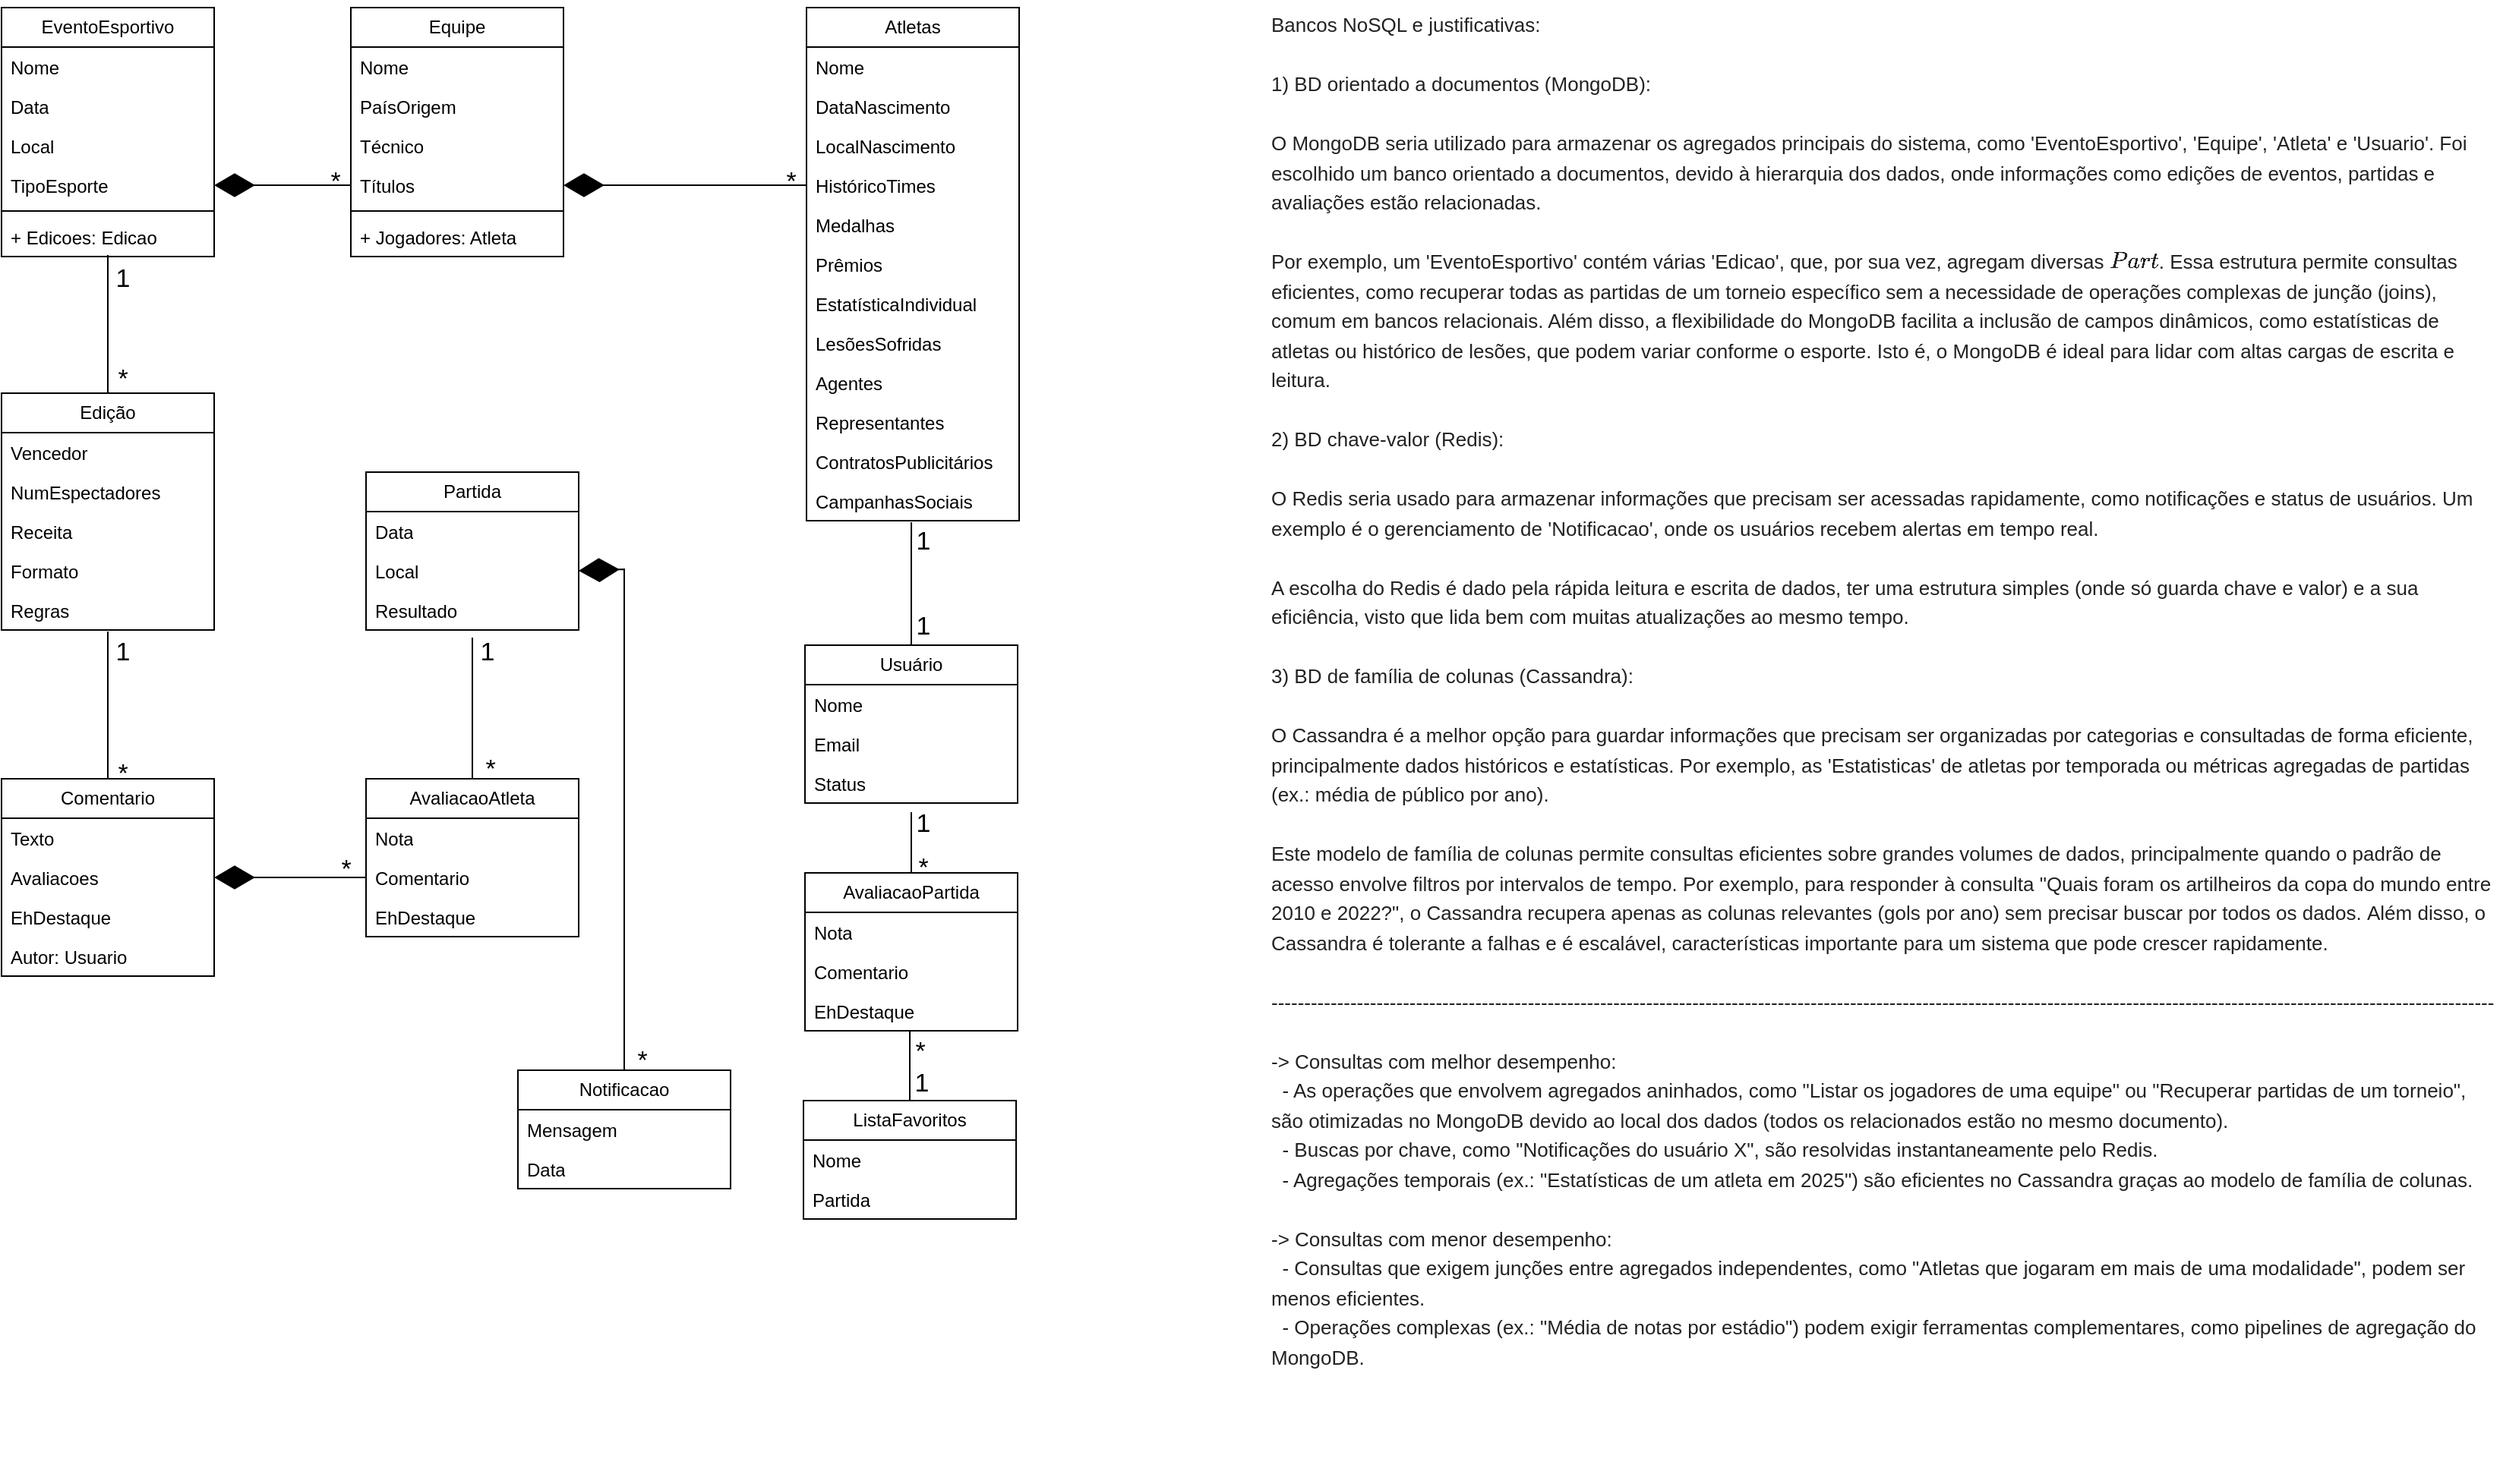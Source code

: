 <mxfile version="26.2.5">
  <diagram name="Página-1" id="J8z2Hz0ix1Q79uqQlnOR">
    <mxGraphModel dx="1935" dy="613" grid="1" gridSize="10" guides="1" tooltips="1" connect="1" arrows="1" fold="1" page="1" pageScale="1" pageWidth="827" pageHeight="1169" math="0" shadow="0">
      <root>
        <mxCell id="0" />
        <mxCell id="1" parent="0" />
        <mxCell id="gSbt8YX9vIqVf56h3UsO-9" value="EventoEsportivo" style="swimlane;fontStyle=0;childLayout=stackLayout;horizontal=1;startSize=26;fillColor=none;horizontalStack=0;resizeParent=1;resizeParentMax=0;resizeLast=0;collapsible=1;marginBottom=0;whiteSpace=wrap;html=1;" parent="1" vertex="1">
          <mxGeometry x="-420" y="200" width="140" height="164" as="geometry" />
        </mxCell>
        <mxCell id="gSbt8YX9vIqVf56h3UsO-10" value="Nome" style="text;strokeColor=none;fillColor=none;align=left;verticalAlign=top;spacingLeft=4;spacingRight=4;overflow=hidden;rotatable=0;points=[[0,0.5],[1,0.5]];portConstraint=eastwest;whiteSpace=wrap;html=1;" parent="gSbt8YX9vIqVf56h3UsO-9" vertex="1">
          <mxGeometry y="26" width="140" height="26" as="geometry" />
        </mxCell>
        <mxCell id="gSbt8YX9vIqVf56h3UsO-11" value="Data" style="text;strokeColor=none;fillColor=none;align=left;verticalAlign=top;spacingLeft=4;spacingRight=4;overflow=hidden;rotatable=0;points=[[0,0.5],[1,0.5]];portConstraint=eastwest;whiteSpace=wrap;html=1;" parent="gSbt8YX9vIqVf56h3UsO-9" vertex="1">
          <mxGeometry y="52" width="140" height="26" as="geometry" />
        </mxCell>
        <mxCell id="gSbt8YX9vIqVf56h3UsO-12" value="Local&lt;div&gt;&lt;br&gt;&lt;/div&gt;" style="text;strokeColor=none;fillColor=none;align=left;verticalAlign=top;spacingLeft=4;spacingRight=4;overflow=hidden;rotatable=0;points=[[0,0.5],[1,0.5]];portConstraint=eastwest;whiteSpace=wrap;html=1;" parent="gSbt8YX9vIqVf56h3UsO-9" vertex="1">
          <mxGeometry y="78" width="140" height="26" as="geometry" />
        </mxCell>
        <mxCell id="gSbt8YX9vIqVf56h3UsO-17" value="TipoEsporte" style="text;strokeColor=none;fillColor=none;align=left;verticalAlign=top;spacingLeft=4;spacingRight=4;overflow=hidden;rotatable=0;points=[[0,0.5],[1,0.5]];portConstraint=eastwest;whiteSpace=wrap;html=1;" parent="gSbt8YX9vIqVf56h3UsO-9" vertex="1">
          <mxGeometry y="104" width="140" height="26" as="geometry" />
        </mxCell>
        <mxCell id="gSbt8YX9vIqVf56h3UsO-70" value="" style="line;strokeWidth=1;fillColor=none;align=left;verticalAlign=middle;spacingTop=-1;spacingLeft=3;spacingRight=3;rotatable=0;labelPosition=right;points=[];portConstraint=eastwest;strokeColor=inherit;" parent="gSbt8YX9vIqVf56h3UsO-9" vertex="1">
          <mxGeometry y="130" width="140" height="8" as="geometry" />
        </mxCell>
        <mxCell id="gSbt8YX9vIqVf56h3UsO-69" value="+ Edicoes: Edicao" style="text;strokeColor=none;fillColor=none;align=left;verticalAlign=top;spacingLeft=4;spacingRight=4;overflow=hidden;rotatable=0;points=[[0,0.5],[1,0.5]];portConstraint=eastwest;whiteSpace=wrap;html=1;" parent="gSbt8YX9vIqVf56h3UsO-9" vertex="1">
          <mxGeometry y="138" width="140" height="26" as="geometry" />
        </mxCell>
        <mxCell id="gSbt8YX9vIqVf56h3UsO-90" style="edgeStyle=orthogonalEdgeStyle;rounded=0;orthogonalLoop=1;jettySize=auto;html=1;exitX=0.5;exitY=0;exitDx=0;exitDy=0;endArrow=none;startFill=0;entryX=0.5;entryY=0.962;entryDx=0;entryDy=0;entryPerimeter=0;" parent="1" source="gSbt8YX9vIqVf56h3UsO-13" target="gSbt8YX9vIqVf56h3UsO-69" edge="1">
          <mxGeometry relative="1" as="geometry">
            <mxPoint x="-350" y="370" as="targetPoint" />
          </mxGeometry>
        </mxCell>
        <mxCell id="gSbt8YX9vIqVf56h3UsO-13" value="Edição" style="swimlane;fontStyle=0;childLayout=stackLayout;horizontal=1;startSize=26;fillColor=none;horizontalStack=0;resizeParent=1;resizeParentMax=0;resizeLast=0;collapsible=1;marginBottom=0;whiteSpace=wrap;html=1;" parent="1" vertex="1">
          <mxGeometry x="-420" y="454" width="140" height="156" as="geometry" />
        </mxCell>
        <mxCell id="gSbt8YX9vIqVf56h3UsO-15" value="Vencedor" style="text;strokeColor=none;fillColor=none;align=left;verticalAlign=top;spacingLeft=4;spacingRight=4;overflow=hidden;rotatable=0;points=[[0,0.5],[1,0.5]];portConstraint=eastwest;whiteSpace=wrap;html=1;" parent="gSbt8YX9vIqVf56h3UsO-13" vertex="1">
          <mxGeometry y="26" width="140" height="26" as="geometry" />
        </mxCell>
        <mxCell id="gSbt8YX9vIqVf56h3UsO-16" value="NumEspectadores" style="text;strokeColor=none;fillColor=none;align=left;verticalAlign=top;spacingLeft=4;spacingRight=4;overflow=hidden;rotatable=0;points=[[0,0.5],[1,0.5]];portConstraint=eastwest;whiteSpace=wrap;html=1;" parent="gSbt8YX9vIqVf56h3UsO-13" vertex="1">
          <mxGeometry y="52" width="140" height="26" as="geometry" />
        </mxCell>
        <mxCell id="gSbt8YX9vIqVf56h3UsO-21" value="Receita" style="text;strokeColor=none;fillColor=none;align=left;verticalAlign=top;spacingLeft=4;spacingRight=4;overflow=hidden;rotatable=0;points=[[0,0.5],[1,0.5]];portConstraint=eastwest;whiteSpace=wrap;html=1;" parent="gSbt8YX9vIqVf56h3UsO-13" vertex="1">
          <mxGeometry y="78" width="140" height="26" as="geometry" />
        </mxCell>
        <mxCell id="gSbt8YX9vIqVf56h3UsO-22" value="Formato" style="text;strokeColor=none;fillColor=none;align=left;verticalAlign=top;spacingLeft=4;spacingRight=4;overflow=hidden;rotatable=0;points=[[0,0.5],[1,0.5]];portConstraint=eastwest;whiteSpace=wrap;html=1;" parent="gSbt8YX9vIqVf56h3UsO-13" vertex="1">
          <mxGeometry y="104" width="140" height="26" as="geometry" />
        </mxCell>
        <mxCell id="gSbt8YX9vIqVf56h3UsO-23" value="Regras" style="text;strokeColor=none;fillColor=none;align=left;verticalAlign=top;spacingLeft=4;spacingRight=4;overflow=hidden;rotatable=0;points=[[0,0.5],[1,0.5]];portConstraint=eastwest;whiteSpace=wrap;html=1;" parent="gSbt8YX9vIqVf56h3UsO-13" vertex="1">
          <mxGeometry y="130" width="140" height="26" as="geometry" />
        </mxCell>
        <mxCell id="gSbt8YX9vIqVf56h3UsO-24" value="Equipe" style="swimlane;fontStyle=0;childLayout=stackLayout;horizontal=1;startSize=26;fillColor=none;horizontalStack=0;resizeParent=1;resizeParentMax=0;resizeLast=0;collapsible=1;marginBottom=0;whiteSpace=wrap;html=1;" parent="1" vertex="1">
          <mxGeometry x="-190" y="200" width="140" height="164" as="geometry" />
        </mxCell>
        <mxCell id="gSbt8YX9vIqVf56h3UsO-25" value="Nome" style="text;strokeColor=none;fillColor=none;align=left;verticalAlign=top;spacingLeft=4;spacingRight=4;overflow=hidden;rotatable=0;points=[[0,0.5],[1,0.5]];portConstraint=eastwest;whiteSpace=wrap;html=1;" parent="gSbt8YX9vIqVf56h3UsO-24" vertex="1">
          <mxGeometry y="26" width="140" height="26" as="geometry" />
        </mxCell>
        <mxCell id="gSbt8YX9vIqVf56h3UsO-26" value="PaísOrigem" style="text;strokeColor=none;fillColor=none;align=left;verticalAlign=top;spacingLeft=4;spacingRight=4;overflow=hidden;rotatable=0;points=[[0,0.5],[1,0.5]];portConstraint=eastwest;whiteSpace=wrap;html=1;" parent="gSbt8YX9vIqVf56h3UsO-24" vertex="1">
          <mxGeometry y="52" width="140" height="26" as="geometry" />
        </mxCell>
        <mxCell id="gSbt8YX9vIqVf56h3UsO-27" value="Técnico" style="text;strokeColor=none;fillColor=none;align=left;verticalAlign=top;spacingLeft=4;spacingRight=4;overflow=hidden;rotatable=0;points=[[0,0.5],[1,0.5]];portConstraint=eastwest;whiteSpace=wrap;html=1;" parent="gSbt8YX9vIqVf56h3UsO-24" vertex="1">
          <mxGeometry y="78" width="140" height="26" as="geometry" />
        </mxCell>
        <mxCell id="gSbt8YX9vIqVf56h3UsO-29" value="Títulos" style="text;strokeColor=none;fillColor=none;align=left;verticalAlign=top;spacingLeft=4;spacingRight=4;overflow=hidden;rotatable=0;points=[[0,0.5],[1,0.5]];portConstraint=eastwest;whiteSpace=wrap;html=1;" parent="gSbt8YX9vIqVf56h3UsO-24" vertex="1">
          <mxGeometry y="104" width="140" height="26" as="geometry" />
        </mxCell>
        <mxCell id="gSbt8YX9vIqVf56h3UsO-68" value="" style="line;strokeWidth=1;fillColor=none;align=left;verticalAlign=middle;spacingTop=-1;spacingLeft=3;spacingRight=3;rotatable=0;labelPosition=right;points=[];portConstraint=eastwest;strokeColor=inherit;" parent="gSbt8YX9vIqVf56h3UsO-24" vertex="1">
          <mxGeometry y="130" width="140" height="8" as="geometry" />
        </mxCell>
        <mxCell id="gSbt8YX9vIqVf56h3UsO-28" value="+ Jogadores: Atleta" style="text;strokeColor=none;fillColor=none;align=left;verticalAlign=top;spacingLeft=4;spacingRight=4;overflow=hidden;rotatable=0;points=[[0,0.5],[1,0.5]];portConstraint=eastwest;whiteSpace=wrap;html=1;" parent="gSbt8YX9vIqVf56h3UsO-24" vertex="1">
          <mxGeometry y="138" width="140" height="26" as="geometry" />
        </mxCell>
        <mxCell id="gSbt8YX9vIqVf56h3UsO-31" value="Atletas" style="swimlane;fontStyle=0;childLayout=stackLayout;horizontal=1;startSize=26;fillColor=none;horizontalStack=0;resizeParent=1;resizeParentMax=0;resizeLast=0;collapsible=1;marginBottom=0;whiteSpace=wrap;html=1;" parent="1" vertex="1">
          <mxGeometry x="110" y="200" width="140" height="338" as="geometry" />
        </mxCell>
        <mxCell id="gSbt8YX9vIqVf56h3UsO-32" value="Nome" style="text;strokeColor=none;fillColor=none;align=left;verticalAlign=top;spacingLeft=4;spacingRight=4;overflow=hidden;rotatable=0;points=[[0,0.5],[1,0.5]];portConstraint=eastwest;whiteSpace=wrap;html=1;" parent="gSbt8YX9vIqVf56h3UsO-31" vertex="1">
          <mxGeometry y="26" width="140" height="26" as="geometry" />
        </mxCell>
        <mxCell id="gSbt8YX9vIqVf56h3UsO-33" value="DataNascimento" style="text;strokeColor=none;fillColor=none;align=left;verticalAlign=top;spacingLeft=4;spacingRight=4;overflow=hidden;rotatable=0;points=[[0,0.5],[1,0.5]];portConstraint=eastwest;whiteSpace=wrap;html=1;" parent="gSbt8YX9vIqVf56h3UsO-31" vertex="1">
          <mxGeometry y="52" width="140" height="26" as="geometry" />
        </mxCell>
        <mxCell id="gSbt8YX9vIqVf56h3UsO-34" value="LocalNascimento" style="text;strokeColor=none;fillColor=none;align=left;verticalAlign=top;spacingLeft=4;spacingRight=4;overflow=hidden;rotatable=0;points=[[0,0.5],[1,0.5]];portConstraint=eastwest;whiteSpace=wrap;html=1;" parent="gSbt8YX9vIqVf56h3UsO-31" vertex="1">
          <mxGeometry y="78" width="140" height="26" as="geometry" />
        </mxCell>
        <mxCell id="gSbt8YX9vIqVf56h3UsO-35" value="HistóricoTimes" style="text;strokeColor=none;fillColor=none;align=left;verticalAlign=top;spacingLeft=4;spacingRight=4;overflow=hidden;rotatable=0;points=[[0,0.5],[1,0.5]];portConstraint=eastwest;whiteSpace=wrap;html=1;" parent="gSbt8YX9vIqVf56h3UsO-31" vertex="1">
          <mxGeometry y="104" width="140" height="26" as="geometry" />
        </mxCell>
        <mxCell id="gSbt8YX9vIqVf56h3UsO-36" value="Medalhas" style="text;strokeColor=none;fillColor=none;align=left;verticalAlign=top;spacingLeft=4;spacingRight=4;overflow=hidden;rotatable=0;points=[[0,0.5],[1,0.5]];portConstraint=eastwest;whiteSpace=wrap;html=1;" parent="gSbt8YX9vIqVf56h3UsO-31" vertex="1">
          <mxGeometry y="130" width="140" height="26" as="geometry" />
        </mxCell>
        <mxCell id="gSbt8YX9vIqVf56h3UsO-37" value="Prêmios" style="text;strokeColor=none;fillColor=none;align=left;verticalAlign=top;spacingLeft=4;spacingRight=4;overflow=hidden;rotatable=0;points=[[0,0.5],[1,0.5]];portConstraint=eastwest;whiteSpace=wrap;html=1;" parent="gSbt8YX9vIqVf56h3UsO-31" vertex="1">
          <mxGeometry y="156" width="140" height="26" as="geometry" />
        </mxCell>
        <mxCell id="gSbt8YX9vIqVf56h3UsO-38" value="EstatísticaIndividual" style="text;strokeColor=none;fillColor=none;align=left;verticalAlign=top;spacingLeft=4;spacingRight=4;overflow=hidden;rotatable=0;points=[[0,0.5],[1,0.5]];portConstraint=eastwest;whiteSpace=wrap;html=1;" parent="gSbt8YX9vIqVf56h3UsO-31" vertex="1">
          <mxGeometry y="182" width="140" height="26" as="geometry" />
        </mxCell>
        <mxCell id="gSbt8YX9vIqVf56h3UsO-39" value="LesõesSofridas" style="text;strokeColor=none;fillColor=none;align=left;verticalAlign=top;spacingLeft=4;spacingRight=4;overflow=hidden;rotatable=0;points=[[0,0.5],[1,0.5]];portConstraint=eastwest;whiteSpace=wrap;html=1;" parent="gSbt8YX9vIqVf56h3UsO-31" vertex="1">
          <mxGeometry y="208" width="140" height="26" as="geometry" />
        </mxCell>
        <mxCell id="gSbt8YX9vIqVf56h3UsO-40" value="Agentes" style="text;strokeColor=none;fillColor=none;align=left;verticalAlign=top;spacingLeft=4;spacingRight=4;overflow=hidden;rotatable=0;points=[[0,0.5],[1,0.5]];portConstraint=eastwest;whiteSpace=wrap;html=1;" parent="gSbt8YX9vIqVf56h3UsO-31" vertex="1">
          <mxGeometry y="234" width="140" height="26" as="geometry" />
        </mxCell>
        <mxCell id="gSbt8YX9vIqVf56h3UsO-41" value="Representantes" style="text;strokeColor=none;fillColor=none;align=left;verticalAlign=top;spacingLeft=4;spacingRight=4;overflow=hidden;rotatable=0;points=[[0,0.5],[1,0.5]];portConstraint=eastwest;whiteSpace=wrap;html=1;" parent="gSbt8YX9vIqVf56h3UsO-31" vertex="1">
          <mxGeometry y="260" width="140" height="26" as="geometry" />
        </mxCell>
        <mxCell id="gSbt8YX9vIqVf56h3UsO-42" value="ContratosPublicitários" style="text;strokeColor=none;fillColor=none;align=left;verticalAlign=top;spacingLeft=4;spacingRight=4;overflow=hidden;rotatable=0;points=[[0,0.5],[1,0.5]];portConstraint=eastwest;whiteSpace=wrap;html=1;" parent="gSbt8YX9vIqVf56h3UsO-31" vertex="1">
          <mxGeometry y="286" width="140" height="26" as="geometry" />
        </mxCell>
        <mxCell id="gSbt8YX9vIqVf56h3UsO-43" value="CampanhasSociais" style="text;strokeColor=none;fillColor=none;align=left;verticalAlign=top;spacingLeft=4;spacingRight=4;overflow=hidden;rotatable=0;points=[[0,0.5],[1,0.5]];portConstraint=eastwest;whiteSpace=wrap;html=1;" parent="gSbt8YX9vIqVf56h3UsO-31" vertex="1">
          <mxGeometry y="312" width="140" height="26" as="geometry" />
        </mxCell>
        <mxCell id="gSbt8YX9vIqVf56h3UsO-44" value="Partida" style="swimlane;fontStyle=0;childLayout=stackLayout;horizontal=1;startSize=26;fillColor=none;horizontalStack=0;resizeParent=1;resizeParentMax=0;resizeLast=0;collapsible=1;marginBottom=0;whiteSpace=wrap;html=1;" parent="1" vertex="1">
          <mxGeometry x="-180" y="506" width="140" height="104" as="geometry" />
        </mxCell>
        <mxCell id="gSbt8YX9vIqVf56h3UsO-45" value="Data" style="text;strokeColor=none;fillColor=none;align=left;verticalAlign=top;spacingLeft=4;spacingRight=4;overflow=hidden;rotatable=0;points=[[0,0.5],[1,0.5]];portConstraint=eastwest;whiteSpace=wrap;html=1;" parent="gSbt8YX9vIqVf56h3UsO-44" vertex="1">
          <mxGeometry y="26" width="140" height="26" as="geometry" />
        </mxCell>
        <mxCell id="gSbt8YX9vIqVf56h3UsO-46" value="Local" style="text;strokeColor=none;fillColor=none;align=left;verticalAlign=top;spacingLeft=4;spacingRight=4;overflow=hidden;rotatable=0;points=[[0,0.5],[1,0.5]];portConstraint=eastwest;whiteSpace=wrap;html=1;" parent="gSbt8YX9vIqVf56h3UsO-44" vertex="1">
          <mxGeometry y="52" width="140" height="26" as="geometry" />
        </mxCell>
        <mxCell id="gSbt8YX9vIqVf56h3UsO-47" value="Resultado" style="text;strokeColor=none;fillColor=none;align=left;verticalAlign=top;spacingLeft=4;spacingRight=4;overflow=hidden;rotatable=0;points=[[0,0.5],[1,0.5]];portConstraint=eastwest;whiteSpace=wrap;html=1;" parent="gSbt8YX9vIqVf56h3UsO-44" vertex="1">
          <mxGeometry y="78" width="140" height="26" as="geometry" />
        </mxCell>
        <mxCell id="gSbt8YX9vIqVf56h3UsO-48" value="Comentario" style="swimlane;fontStyle=0;childLayout=stackLayout;horizontal=1;startSize=26;fillColor=none;horizontalStack=0;resizeParent=1;resizeParentMax=0;resizeLast=0;collapsible=1;marginBottom=0;whiteSpace=wrap;html=1;" parent="1" vertex="1">
          <mxGeometry x="-420" y="708" width="140" height="130" as="geometry" />
        </mxCell>
        <mxCell id="gSbt8YX9vIqVf56h3UsO-49" value="Texto" style="text;strokeColor=none;fillColor=none;align=left;verticalAlign=top;spacingLeft=4;spacingRight=4;overflow=hidden;rotatable=0;points=[[0,0.5],[1,0.5]];portConstraint=eastwest;whiteSpace=wrap;html=1;" parent="gSbt8YX9vIqVf56h3UsO-48" vertex="1">
          <mxGeometry y="26" width="140" height="26" as="geometry" />
        </mxCell>
        <mxCell id="gSbt8YX9vIqVf56h3UsO-50" value="Avaliacoes" style="text;strokeColor=none;fillColor=none;align=left;verticalAlign=top;spacingLeft=4;spacingRight=4;overflow=hidden;rotatable=0;points=[[0,0.5],[1,0.5]];portConstraint=eastwest;whiteSpace=wrap;html=1;" parent="gSbt8YX9vIqVf56h3UsO-48" vertex="1">
          <mxGeometry y="52" width="140" height="26" as="geometry" />
        </mxCell>
        <mxCell id="gSbt8YX9vIqVf56h3UsO-51" value="EhDestaque" style="text;strokeColor=none;fillColor=none;align=left;verticalAlign=top;spacingLeft=4;spacingRight=4;overflow=hidden;rotatable=0;points=[[0,0.5],[1,0.5]];portConstraint=eastwest;whiteSpace=wrap;html=1;" parent="gSbt8YX9vIqVf56h3UsO-48" vertex="1">
          <mxGeometry y="78" width="140" height="26" as="geometry" />
        </mxCell>
        <mxCell id="gSbt8YX9vIqVf56h3UsO-79" value="Autor: Usuario" style="text;strokeColor=none;fillColor=none;align=left;verticalAlign=top;spacingLeft=4;spacingRight=4;overflow=hidden;rotatable=0;points=[[0,0.5],[1,0.5]];portConstraint=eastwest;whiteSpace=wrap;html=1;" parent="gSbt8YX9vIqVf56h3UsO-48" vertex="1">
          <mxGeometry y="104" width="140" height="26" as="geometry" />
        </mxCell>
        <mxCell id="gSbt8YX9vIqVf56h3UsO-52" value="" style="endArrow=diamondThin;endFill=1;endSize=24;html=1;rounded=0;entryX=1;entryY=0.5;entryDx=0;entryDy=0;exitX=0;exitY=0.5;exitDx=0;exitDy=0;" parent="1" source="gSbt8YX9vIqVf56h3UsO-29" target="gSbt8YX9vIqVf56h3UsO-17" edge="1">
          <mxGeometry width="160" relative="1" as="geometry">
            <mxPoint x="-220" y="410" as="sourcePoint" />
            <mxPoint x="-113" y="420" as="targetPoint" />
          </mxGeometry>
        </mxCell>
        <mxCell id="gSbt8YX9vIqVf56h3UsO-54" value="" style="endArrow=diamondThin;endFill=1;endSize=24;html=1;rounded=0;entryX=1;entryY=0.5;entryDx=0;entryDy=0;exitX=0;exitY=0.5;exitDx=0;exitDy=0;" parent="1" source="gSbt8YX9vIqVf56h3UsO-35" target="gSbt8YX9vIqVf56h3UsO-29" edge="1">
          <mxGeometry width="160" relative="1" as="geometry">
            <mxPoint x="40" y="420" as="sourcePoint" />
            <mxPoint x="200" y="420" as="targetPoint" />
          </mxGeometry>
        </mxCell>
        <mxCell id="gSbt8YX9vIqVf56h3UsO-55" value="Notificacao" style="swimlane;fontStyle=0;childLayout=stackLayout;horizontal=1;startSize=26;fillColor=none;horizontalStack=0;resizeParent=1;resizeParentMax=0;resizeLast=0;collapsible=1;marginBottom=0;whiteSpace=wrap;html=1;" parent="1" vertex="1">
          <mxGeometry x="-80" y="900" width="140" height="78" as="geometry" />
        </mxCell>
        <mxCell id="gSbt8YX9vIqVf56h3UsO-56" value="Mensagem" style="text;strokeColor=none;fillColor=none;align=left;verticalAlign=top;spacingLeft=4;spacingRight=4;overflow=hidden;rotatable=0;points=[[0,0.5],[1,0.5]];portConstraint=eastwest;whiteSpace=wrap;html=1;" parent="gSbt8YX9vIqVf56h3UsO-55" vertex="1">
          <mxGeometry y="26" width="140" height="26" as="geometry" />
        </mxCell>
        <mxCell id="gSbt8YX9vIqVf56h3UsO-57" value="Data" style="text;strokeColor=none;fillColor=none;align=left;verticalAlign=top;spacingLeft=4;spacingRight=4;overflow=hidden;rotatable=0;points=[[0,0.5],[1,0.5]];portConstraint=eastwest;whiteSpace=wrap;html=1;" parent="gSbt8YX9vIqVf56h3UsO-55" vertex="1">
          <mxGeometry y="52" width="140" height="26" as="geometry" />
        </mxCell>
        <mxCell id="gSbt8YX9vIqVf56h3UsO-98" style="edgeStyle=orthogonalEdgeStyle;rounded=0;orthogonalLoop=1;jettySize=auto;html=1;exitX=0.5;exitY=0;exitDx=0;exitDy=0;endArrow=none;startFill=0;entryX=0.493;entryY=1.038;entryDx=0;entryDy=0;entryPerimeter=0;" parent="1" source="gSbt8YX9vIqVf56h3UsO-59" target="gSbt8YX9vIqVf56h3UsO-43" edge="1">
          <mxGeometry relative="1" as="geometry">
            <mxPoint x="180" y="550" as="targetPoint" />
          </mxGeometry>
        </mxCell>
        <mxCell id="gSbt8YX9vIqVf56h3UsO-59" value="Usuário" style="swimlane;fontStyle=0;childLayout=stackLayout;horizontal=1;startSize=26;fillColor=none;horizontalStack=0;resizeParent=1;resizeParentMax=0;resizeLast=0;collapsible=1;marginBottom=0;whiteSpace=wrap;html=1;" parent="1" vertex="1">
          <mxGeometry x="109" y="620" width="140" height="104" as="geometry" />
        </mxCell>
        <mxCell id="gSbt8YX9vIqVf56h3UsO-60" value="Nome" style="text;strokeColor=none;fillColor=none;align=left;verticalAlign=top;spacingLeft=4;spacingRight=4;overflow=hidden;rotatable=0;points=[[0,0.5],[1,0.5]];portConstraint=eastwest;whiteSpace=wrap;html=1;" parent="gSbt8YX9vIqVf56h3UsO-59" vertex="1">
          <mxGeometry y="26" width="140" height="26" as="geometry" />
        </mxCell>
        <mxCell id="gSbt8YX9vIqVf56h3UsO-61" value="Email" style="text;strokeColor=none;fillColor=none;align=left;verticalAlign=top;spacingLeft=4;spacingRight=4;overflow=hidden;rotatable=0;points=[[0,0.5],[1,0.5]];portConstraint=eastwest;whiteSpace=wrap;html=1;" parent="gSbt8YX9vIqVf56h3UsO-59" vertex="1">
          <mxGeometry y="52" width="140" height="26" as="geometry" />
        </mxCell>
        <mxCell id="gSbt8YX9vIqVf56h3UsO-62" value="Status" style="text;strokeColor=none;fillColor=none;align=left;verticalAlign=top;spacingLeft=4;spacingRight=4;overflow=hidden;rotatable=0;points=[[0,0.5],[1,0.5]];portConstraint=eastwest;whiteSpace=wrap;html=1;" parent="gSbt8YX9vIqVf56h3UsO-59" vertex="1">
          <mxGeometry y="78" width="140" height="26" as="geometry" />
        </mxCell>
        <mxCell id="gSbt8YX9vIqVf56h3UsO-99" style="edgeStyle=orthogonalEdgeStyle;rounded=0;orthogonalLoop=1;jettySize=auto;html=1;exitX=0.5;exitY=0;exitDx=0;exitDy=0;endArrow=none;startFill=0;" parent="1" source="gSbt8YX9vIqVf56h3UsO-75" edge="1">
          <mxGeometry relative="1" as="geometry">
            <mxPoint x="179" y="730" as="targetPoint" />
          </mxGeometry>
        </mxCell>
        <mxCell id="gSbt8YX9vIqVf56h3UsO-75" value="AvaliacaoPartida" style="swimlane;fontStyle=0;childLayout=stackLayout;horizontal=1;startSize=26;fillColor=none;horizontalStack=0;resizeParent=1;resizeParentMax=0;resizeLast=0;collapsible=1;marginBottom=0;whiteSpace=wrap;html=1;" parent="1" vertex="1">
          <mxGeometry x="109" y="770" width="140" height="104" as="geometry" />
        </mxCell>
        <mxCell id="gSbt8YX9vIqVf56h3UsO-76" value="Nota" style="text;strokeColor=none;fillColor=none;align=left;verticalAlign=top;spacingLeft=4;spacingRight=4;overflow=hidden;rotatable=0;points=[[0,0.5],[1,0.5]];portConstraint=eastwest;whiteSpace=wrap;html=1;" parent="gSbt8YX9vIqVf56h3UsO-75" vertex="1">
          <mxGeometry y="26" width="140" height="26" as="geometry" />
        </mxCell>
        <mxCell id="gSbt8YX9vIqVf56h3UsO-77" value="Comentario" style="text;strokeColor=none;fillColor=none;align=left;verticalAlign=top;spacingLeft=4;spacingRight=4;overflow=hidden;rotatable=0;points=[[0,0.5],[1,0.5]];portConstraint=eastwest;whiteSpace=wrap;html=1;" parent="gSbt8YX9vIqVf56h3UsO-75" vertex="1">
          <mxGeometry y="52" width="140" height="26" as="geometry" />
        </mxCell>
        <mxCell id="gSbt8YX9vIqVf56h3UsO-78" value="EhDestaque" style="text;strokeColor=none;fillColor=none;align=left;verticalAlign=top;spacingLeft=4;spacingRight=4;overflow=hidden;rotatable=0;points=[[0,0.5],[1,0.5]];portConstraint=eastwest;whiteSpace=wrap;html=1;" parent="gSbt8YX9vIqVf56h3UsO-75" vertex="1">
          <mxGeometry y="78" width="140" height="26" as="geometry" />
        </mxCell>
        <mxCell id="gSbt8YX9vIqVf56h3UsO-80" value="AvaliacaoAtleta" style="swimlane;fontStyle=0;childLayout=stackLayout;horizontal=1;startSize=26;fillColor=none;horizontalStack=0;resizeParent=1;resizeParentMax=0;resizeLast=0;collapsible=1;marginBottom=0;whiteSpace=wrap;html=1;" parent="1" vertex="1">
          <mxGeometry x="-180" y="708" width="140" height="104" as="geometry" />
        </mxCell>
        <mxCell id="gSbt8YX9vIqVf56h3UsO-81" value="Nota" style="text;strokeColor=none;fillColor=none;align=left;verticalAlign=top;spacingLeft=4;spacingRight=4;overflow=hidden;rotatable=0;points=[[0,0.5],[1,0.5]];portConstraint=eastwest;whiteSpace=wrap;html=1;" parent="gSbt8YX9vIqVf56h3UsO-80" vertex="1">
          <mxGeometry y="26" width="140" height="26" as="geometry" />
        </mxCell>
        <mxCell id="gSbt8YX9vIqVf56h3UsO-82" value="Comentario" style="text;strokeColor=none;fillColor=none;align=left;verticalAlign=top;spacingLeft=4;spacingRight=4;overflow=hidden;rotatable=0;points=[[0,0.5],[1,0.5]];portConstraint=eastwest;whiteSpace=wrap;html=1;" parent="gSbt8YX9vIqVf56h3UsO-80" vertex="1">
          <mxGeometry y="52" width="140" height="26" as="geometry" />
        </mxCell>
        <mxCell id="gSbt8YX9vIqVf56h3UsO-83" value="EhDestaque" style="text;strokeColor=none;fillColor=none;align=left;verticalAlign=top;spacingLeft=4;spacingRight=4;overflow=hidden;rotatable=0;points=[[0,0.5],[1,0.5]];portConstraint=eastwest;whiteSpace=wrap;html=1;" parent="gSbt8YX9vIqVf56h3UsO-80" vertex="1">
          <mxGeometry y="78" width="140" height="26" as="geometry" />
        </mxCell>
        <mxCell id="gSbt8YX9vIqVf56h3UsO-100" style="edgeStyle=orthogonalEdgeStyle;rounded=0;orthogonalLoop=1;jettySize=auto;html=1;exitX=0.5;exitY=0;exitDx=0;exitDy=0;endArrow=none;startFill=0;entryX=0.493;entryY=1;entryDx=0;entryDy=0;entryPerimeter=0;" parent="1" source="gSbt8YX9vIqVf56h3UsO-85" target="gSbt8YX9vIqVf56h3UsO-78" edge="1">
          <mxGeometry relative="1" as="geometry">
            <mxPoint x="179" y="880" as="targetPoint" />
          </mxGeometry>
        </mxCell>
        <mxCell id="gSbt8YX9vIqVf56h3UsO-85" value="ListaFavoritos" style="swimlane;fontStyle=0;childLayout=stackLayout;horizontal=1;startSize=26;fillColor=none;horizontalStack=0;resizeParent=1;resizeParentMax=0;resizeLast=0;collapsible=1;marginBottom=0;whiteSpace=wrap;html=1;" parent="1" vertex="1">
          <mxGeometry x="108" y="920" width="140" height="78" as="geometry" />
        </mxCell>
        <mxCell id="gSbt8YX9vIqVf56h3UsO-86" value="Nome" style="text;strokeColor=none;fillColor=none;align=left;verticalAlign=top;spacingLeft=4;spacingRight=4;overflow=hidden;rotatable=0;points=[[0,0.5],[1,0.5]];portConstraint=eastwest;whiteSpace=wrap;html=1;" parent="gSbt8YX9vIqVf56h3UsO-85" vertex="1">
          <mxGeometry y="26" width="140" height="26" as="geometry" />
        </mxCell>
        <mxCell id="gSbt8YX9vIqVf56h3UsO-87" value="Partida" style="text;strokeColor=none;fillColor=none;align=left;verticalAlign=top;spacingLeft=4;spacingRight=4;overflow=hidden;rotatable=0;points=[[0,0.5],[1,0.5]];portConstraint=eastwest;whiteSpace=wrap;html=1;" parent="gSbt8YX9vIqVf56h3UsO-85" vertex="1">
          <mxGeometry y="52" width="140" height="26" as="geometry" />
        </mxCell>
        <mxCell id="gSbt8YX9vIqVf56h3UsO-91" style="edgeStyle=orthogonalEdgeStyle;rounded=0;orthogonalLoop=1;jettySize=auto;html=1;exitX=0.5;exitY=0;exitDx=0;exitDy=0;entryX=0.5;entryY=1.038;entryDx=0;entryDy=0;entryPerimeter=0;endArrow=none;startFill=0;" parent="1" source="gSbt8YX9vIqVf56h3UsO-48" target="gSbt8YX9vIqVf56h3UsO-23" edge="1">
          <mxGeometry relative="1" as="geometry" />
        </mxCell>
        <mxCell id="gSbt8YX9vIqVf56h3UsO-94" value="" style="endArrow=diamondThin;endFill=1;endSize=24;html=1;rounded=0;exitX=0;exitY=0.5;exitDx=0;exitDy=0;entryX=1;entryY=0.5;entryDx=0;entryDy=0;" parent="1" source="gSbt8YX9vIqVf56h3UsO-82" target="gSbt8YX9vIqVf56h3UsO-50" edge="1">
          <mxGeometry width="160" relative="1" as="geometry">
            <mxPoint x="-330" y="640" as="sourcePoint" />
            <mxPoint x="-170" y="640" as="targetPoint" />
          </mxGeometry>
        </mxCell>
        <mxCell id="gSbt8YX9vIqVf56h3UsO-95" style="edgeStyle=orthogonalEdgeStyle;rounded=0;orthogonalLoop=1;jettySize=auto;html=1;exitX=0.5;exitY=0;exitDx=0;exitDy=0;entryX=0.5;entryY=1.192;entryDx=0;entryDy=0;entryPerimeter=0;endArrow=none;startFill=0;" parent="1" source="gSbt8YX9vIqVf56h3UsO-80" target="gSbt8YX9vIqVf56h3UsO-47" edge="1">
          <mxGeometry relative="1" as="geometry">
            <Array as="points">
              <mxPoint x="-110" y="640" />
              <mxPoint x="-110" y="640" />
            </Array>
          </mxGeometry>
        </mxCell>
        <mxCell id="gSbt8YX9vIqVf56h3UsO-97" value="" style="endArrow=diamondThin;endFill=1;endSize=24;html=1;rounded=0;entryX=1;entryY=0.5;entryDx=0;entryDy=0;exitX=0.5;exitY=0;exitDx=0;exitDy=0;" parent="1" source="gSbt8YX9vIqVf56h3UsO-55" target="gSbt8YX9vIqVf56h3UsO-46" edge="1">
          <mxGeometry width="160" relative="1" as="geometry">
            <mxPoint x="-110" y="640" as="sourcePoint" />
            <mxPoint x="50" y="640" as="targetPoint" />
            <Array as="points">
              <mxPoint x="-10" y="570" />
            </Array>
          </mxGeometry>
        </mxCell>
        <mxCell id="gSbt8YX9vIqVf56h3UsO-102" value="&lt;h3 style=&quot;font-weight: var(--ds-font-weight-strong); line-height: 1.5; margin: calc(var(--ds-md-zoom)*16px)0 calc(var(--ds-md-zoom)*12px)0; font-family: DeepSeek-CJK-patch, Inter, system-ui, -apple-system, BlinkMacSystemFont, &amp;quot;Segoe UI&amp;quot;, Roboto, &amp;quot;Noto Sans&amp;quot;, Ubuntu, Cantarell, &amp;quot;Helvetica Neue&amp;quot;, Oxygen, &amp;quot;Open Sans&amp;quot;, sans-serif;&quot;&gt;&lt;div style=&quot;color: rgb(34, 34, 34); font-family: Arial, Helvetica, sans-serif; font-size: small; background-color: rgb(255, 255, 255);&quot; dir=&quot;auto&quot;&gt;Bancos NoSQL e justificativas:&lt;/div&gt;&lt;div style=&quot;color: rgb(34, 34, 34); font-family: Arial, Helvetica, sans-serif; font-size: small; background-color: rgb(255, 255, 255);&quot; dir=&quot;auto&quot;&gt;&lt;br&gt;&lt;/div&gt;&lt;div style=&quot;color: rgb(34, 34, 34); font-family: Arial, Helvetica, sans-serif; font-size: small; background-color: rgb(255, 255, 255);&quot; dir=&quot;auto&quot;&gt;1) BD orientado a documentos (MongoDB):&lt;/div&gt;&lt;div style=&quot;color: rgb(34, 34, 34); font-family: Arial, Helvetica, sans-serif; font-size: small; background-color: rgb(255, 255, 255);&quot; dir=&quot;auto&quot;&gt;&lt;br&gt;&lt;/div&gt;&lt;div style=&quot;color: rgb(34, 34, 34); font-family: Arial, Helvetica, sans-serif; font-size: small; background-color: rgb(255, 255, 255);&quot; dir=&quot;auto&quot;&gt;O MongoDB seria utilizado para armazenar os agregados principais do sistema, como &#39;EventoEsportivo&#39;, &#39;Equipe&#39;, &#39;Atleta&#39; e &#39;Usuario&#39;. Foi escolhido um banco orientado a documentos, devido à hierarquia dos dados, onde informações como edições de eventos, partidas e avaliações estão relacionadas.&amp;nbsp;&lt;/div&gt;&lt;div style=&quot;color: rgb(34, 34, 34); font-family: Arial, Helvetica, sans-serif; font-size: small; background-color: rgb(255, 255, 255);&quot; dir=&quot;auto&quot;&gt;&lt;br&gt;&lt;/div&gt;&lt;div style=&quot;color: rgb(34, 34, 34); font-family: Arial, Helvetica, sans-serif; font-size: small; background-color: rgb(255, 255, 255);&quot; dir=&quot;auto&quot;&gt;Por exemplo, um &#39;EventoEsportivo&#39; contém várias &#39;Edicao&#39;, que, por sua vez, agregam diversas `Partida`. Essa estrutura permite consultas eficientes, como recuperar todas as partidas de um torneio específico sem a necessidade de operações complexas de junção (joins), comum em bancos relacionais. Além disso, a flexibilidade do MongoDB facilita a inclusão de campos dinâmicos, como estatísticas de atletas ou histórico de lesões, que podem variar conforme o esporte. Isto é,&amp;nbsp;&lt;span style=&quot;background-color: light-dark(rgb(255, 255, 255), rgb(18, 18, 18)); color: light-dark(rgb(34, 34, 34), rgb(208, 208, 208)); font-weight: var(--ds-font-weight-strong);&quot;&gt;o MongoDB é ideal para lidar com altas cargas de escrita e leitura.&amp;nbsp;&amp;nbsp;&lt;/span&gt;&lt;/div&gt;&lt;div style=&quot;color: rgb(34, 34, 34); font-family: Arial, Helvetica, sans-serif; font-size: small; background-color: rgb(255, 255, 255);&quot; dir=&quot;auto&quot;&gt;&lt;br&gt;&lt;/div&gt;&lt;div style=&quot;color: rgb(34, 34, 34); font-family: Arial, Helvetica, sans-serif; font-size: small; background-color: rgb(255, 255, 255);&quot; dir=&quot;auto&quot;&gt;2) BD chave-valor (Redis):&lt;/div&gt;&lt;div style=&quot;color: rgb(34, 34, 34); font-family: Arial, Helvetica, sans-serif; font-size: small; background-color: rgb(255, 255, 255);&quot; dir=&quot;auto&quot;&gt;&amp;nbsp;&amp;nbsp;&lt;/div&gt;&lt;div style=&quot;color: rgb(34, 34, 34); font-family: Arial, Helvetica, sans-serif; font-size: small; background-color: rgb(255, 255, 255);&quot; dir=&quot;auto&quot;&gt;O Redis seria usado para armazenar informações que precisam ser acessadas rapidamente, como notificações e status de usuários. Um exemplo é o gerenciamento de &#39;Notificacao&#39;, onde os usuários recebem alertas em tempo real.&amp;nbsp;&amp;nbsp;&lt;/div&gt;&lt;div style=&quot;color: rgb(34, 34, 34); font-family: Arial, Helvetica, sans-serif; font-size: small; background-color: rgb(255, 255, 255);&quot; dir=&quot;auto&quot;&gt;&lt;br&gt;&lt;/div&gt;&lt;div style=&quot;color: rgb(34, 34, 34); font-family: Arial, Helvetica, sans-serif; font-size: small; background-color: rgb(255, 255, 255);&quot; dir=&quot;auto&quot;&gt;A escolha do Redis é dado pela rápida leitura e escrita de dados, ter uma estrutura simples (onde só guarda chave e valor) e a sua eficiência, visto que lida bem com muitas atualizações ao mesmo tempo.&lt;/div&gt;&lt;div style=&quot;color: rgb(34, 34, 34); font-family: Arial, Helvetica, sans-serif; font-size: small; background-color: rgb(255, 255, 255);&quot; dir=&quot;auto&quot;&gt;&lt;br&gt;&lt;/div&gt;&lt;div style=&quot;color: rgb(34, 34, 34); font-family: Arial, Helvetica, sans-serif; font-size: small; background-color: rgb(255, 255, 255);&quot; dir=&quot;auto&quot;&gt;3) BD de família de colunas (Cassandra):&lt;/div&gt;&lt;div style=&quot;color: rgb(34, 34, 34); font-family: Arial, Helvetica, sans-serif; font-size: small; background-color: rgb(255, 255, 255);&quot; dir=&quot;auto&quot;&gt;&amp;nbsp;&amp;nbsp;&lt;/div&gt;&lt;div style=&quot;color: rgb(34, 34, 34); font-family: Arial, Helvetica, sans-serif; font-size: small; background-color: rgb(255, 255, 255);&quot; dir=&quot;auto&quot;&gt;O Cassandra é a melhor opção para guardar informações que precisam ser organizadas por categorias e consultadas de forma eficiente, principalmente dados históricos e estatísticas. Por exemplo, as &#39;Estatisticas&#39; de atletas por temporada ou métricas agregadas de partidas (ex.: média de público por ano).&lt;/div&gt;&lt;div style=&quot;color: rgb(34, 34, 34); font-family: Arial, Helvetica, sans-serif; font-size: small; background-color: rgb(255, 255, 255);&quot; dir=&quot;auto&quot;&gt;&lt;br&gt;&lt;/div&gt;&lt;div style=&quot;color: rgb(34, 34, 34); font-family: Arial, Helvetica, sans-serif; font-size: small; background-color: rgb(255, 255, 255);&quot; dir=&quot;auto&quot;&gt;Este modelo de família de colunas permite consultas eficientes sobre grandes volumes de dados, principalmente quando o padrão de acesso envolve filtros por intervalos de tempo. Por exemplo, para responder à consulta &quot;Quais foram os artilheiros da copa do mundo entre 2010 e 2022?&quot;, o Cassandra recupera apenas as colunas relevantes (gols por ano) sem precisar buscar por todos os dados.&amp;nbsp;&lt;span style=&quot;background-color: light-dark(rgb(255, 255, 255), rgb(18, 18, 18)); color: light-dark(rgb(34, 34, 34), rgb(208, 208, 208)); font-weight: var(--ds-font-weight-strong);&quot;&gt;Além disso, o Cassandra é tolerante a falhas e é escalável, características importante para um sistema que pode crescer rapidamente.&lt;/span&gt;&lt;/div&gt;&lt;div style=&quot;color: rgb(34, 34, 34); font-family: Arial, Helvetica, sans-serif; font-size: small; background-color: rgb(255, 255, 255);&quot; dir=&quot;auto&quot;&gt;&lt;br&gt;&lt;/div&gt;&lt;div style=&quot;color: rgb(34, 34, 34); font-family: Arial, Helvetica, sans-serif; font-size: small; background-color: rgb(255, 255, 255);&quot; dir=&quot;auto&quot;&gt;------------------------------------------------------------------------------------------------------------------------------------------------------------------------------------------&lt;/div&gt;&lt;div style=&quot;color: rgb(34, 34, 34); font-family: Arial, Helvetica, sans-serif; font-size: small; background-color: rgb(255, 255, 255);&quot; dir=&quot;auto&quot;&gt;&lt;br&gt;&lt;/div&gt;&lt;div style=&quot;color: rgb(34, 34, 34); font-family: Arial, Helvetica, sans-serif; font-size: small; background-color: rgb(255, 255, 255);&quot; dir=&quot;auto&quot;&gt;-&amp;gt; Consultas com melhor desempenho:&lt;/div&gt;&lt;div style=&quot;color: rgb(34, 34, 34); font-family: Arial, Helvetica, sans-serif; font-size: small; background-color: rgb(255, 255, 255);&quot; dir=&quot;auto&quot;&gt;&amp;nbsp; - As operações que envolvem agregados aninhados, como &quot;Listar os jogadores de uma equipe&quot; ou &quot;Recuperar partidas de um torneio&quot;, são otimizadas no MongoDB devido ao local dos dados (todos os relacionados estão no mesmo documento).&amp;nbsp;&amp;nbsp;&lt;/div&gt;&lt;div style=&quot;color: rgb(34, 34, 34); font-family: Arial, Helvetica, sans-serif; font-size: small; background-color: rgb(255, 255, 255);&quot; dir=&quot;auto&quot;&gt;&amp;nbsp; - Buscas por chave, como &quot;Notificações do usuário X&quot;, são resolvidas instantaneamente pelo Redis.&amp;nbsp;&amp;nbsp;&lt;/div&gt;&lt;div style=&quot;color: rgb(34, 34, 34); font-family: Arial, Helvetica, sans-serif; font-size: small; background-color: rgb(255, 255, 255);&quot; dir=&quot;auto&quot;&gt;&amp;nbsp; - Agregações temporais (ex.: &quot;Estatísticas de um atleta em 2025&quot;) são eficientes no Cassandra graças ao modelo de família de colunas.&amp;nbsp;&amp;nbsp;&lt;/div&gt;&lt;div style=&quot;color: rgb(34, 34, 34); font-family: Arial, Helvetica, sans-serif; font-size: small; background-color: rgb(255, 255, 255);&quot; dir=&quot;auto&quot;&gt;&lt;br&gt;&lt;/div&gt;&lt;div style=&quot;color: rgb(34, 34, 34); font-family: Arial, Helvetica, sans-serif; font-size: small; background-color: rgb(255, 255, 255);&quot; dir=&quot;auto&quot;&gt;-&amp;gt; Consultas com menor desempenho:&amp;nbsp;&amp;nbsp;&lt;/div&gt;&lt;div style=&quot;color: rgb(34, 34, 34); font-family: Arial, Helvetica, sans-serif; font-size: small; background-color: rgb(255, 255, 255);&quot; dir=&quot;auto&quot;&gt;&amp;nbsp; - Consultas que exigem junções entre agregados independentes, como &quot;Atletas que jogaram em mais de uma modalidade&quot;, podem ser menos eficientes.&amp;nbsp;&lt;/div&gt;&lt;div style=&quot;color: rgb(34, 34, 34); font-family: Arial, Helvetica, sans-serif; font-size: small; background-color: rgb(255, 255, 255);&quot; dir=&quot;auto&quot;&gt;&amp;nbsp; - Operações complexas (ex.: &quot;Média de notas por estádio&quot;) podem exigir ferramentas complementares, como pipelines de agregação do MongoDB.&lt;/div&gt;&lt;/h3&gt;" style="text;html=1;whiteSpace=wrap;overflow=hidden;rounded=0;" parent="1" vertex="1">
          <mxGeometry x="414" y="195" width="810" height="965" as="geometry" />
        </mxCell>
        <mxCell id="NpQn2CzZ2_SNWyGe-Qzi-1" value="&lt;font style=&quot;font-size: 17px;&quot;&gt;*&lt;/font&gt;" style="text;html=1;align=center;verticalAlign=middle;whiteSpace=wrap;rounded=0;" vertex="1" parent="1">
          <mxGeometry x="-230" y="300" width="60" height="30" as="geometry" />
        </mxCell>
        <mxCell id="NpQn2CzZ2_SNWyGe-Qzi-2" value="&lt;font style=&quot;font-size: 17px;&quot;&gt;*&lt;/font&gt;" style="text;html=1;align=center;verticalAlign=middle;whiteSpace=wrap;rounded=0;" vertex="1" parent="1">
          <mxGeometry x="70" y="300" width="60" height="30" as="geometry" />
        </mxCell>
        <mxCell id="NpQn2CzZ2_SNWyGe-Qzi-3" value="&lt;font style=&quot;font-size: 17px;&quot;&gt;*&lt;/font&gt;" style="text;html=1;align=center;verticalAlign=middle;whiteSpace=wrap;rounded=0;" vertex="1" parent="1">
          <mxGeometry x="157" y="752" width="60" height="30" as="geometry" />
        </mxCell>
        <mxCell id="NpQn2CzZ2_SNWyGe-Qzi-4" value="&lt;font style=&quot;font-size: 17px;&quot;&gt;*&lt;/font&gt;" style="text;html=1;align=center;verticalAlign=middle;whiteSpace=wrap;rounded=0;" vertex="1" parent="1">
          <mxGeometry x="-370" y="690" width="60" height="30" as="geometry" />
        </mxCell>
        <mxCell id="NpQn2CzZ2_SNWyGe-Qzi-6" value="&lt;font style=&quot;font-size: 17px;&quot;&gt;*&lt;/font&gt;" style="text;html=1;align=center;verticalAlign=middle;whiteSpace=wrap;rounded=0;" vertex="1" parent="1">
          <mxGeometry x="-28" y="879" width="60" height="30" as="geometry" />
        </mxCell>
        <mxCell id="NpQn2CzZ2_SNWyGe-Qzi-7" value="&lt;font style=&quot;font-size: 17px;&quot;&gt;*&lt;/font&gt;" style="text;html=1;align=center;verticalAlign=middle;whiteSpace=wrap;rounded=0;" vertex="1" parent="1">
          <mxGeometry x="155" y="873" width="60" height="30" as="geometry" />
        </mxCell>
        <mxCell id="NpQn2CzZ2_SNWyGe-Qzi-8" value="&lt;font style=&quot;font-size: 17px;&quot;&gt;*&lt;/font&gt;" style="text;html=1;align=center;verticalAlign=middle;whiteSpace=wrap;rounded=0;" vertex="1" parent="1">
          <mxGeometry x="-370" y="430" width="60" height="30" as="geometry" />
        </mxCell>
        <mxCell id="NpQn2CzZ2_SNWyGe-Qzi-9" value="&lt;font style=&quot;font-size: 17px;&quot;&gt;1&lt;/font&gt;" style="text;html=1;align=center;verticalAlign=middle;whiteSpace=wrap;rounded=0;" vertex="1" parent="1">
          <mxGeometry x="-370" y="364" width="60" height="30" as="geometry" />
        </mxCell>
        <mxCell id="NpQn2CzZ2_SNWyGe-Qzi-10" value="&lt;font style=&quot;font-size: 17px;&quot;&gt;1&lt;/font&gt;" style="text;html=1;align=center;verticalAlign=middle;whiteSpace=wrap;rounded=0;" vertex="1" parent="1">
          <mxGeometry x="-370" y="610" width="60" height="30" as="geometry" />
        </mxCell>
        <mxCell id="NpQn2CzZ2_SNWyGe-Qzi-11" value="&lt;font style=&quot;font-size: 17px;&quot;&gt;1&lt;/font&gt;" style="text;html=1;align=center;verticalAlign=middle;whiteSpace=wrap;rounded=0;" vertex="1" parent="1">
          <mxGeometry x="-130" y="610" width="60" height="30" as="geometry" />
        </mxCell>
        <mxCell id="NpQn2CzZ2_SNWyGe-Qzi-12" value="&lt;font style=&quot;font-size: 17px;&quot;&gt;*&lt;/font&gt;" style="text;html=1;align=center;verticalAlign=middle;whiteSpace=wrap;rounded=0;" vertex="1" parent="1">
          <mxGeometry x="-223" y="753" width="60" height="30" as="geometry" />
        </mxCell>
        <mxCell id="NpQn2CzZ2_SNWyGe-Qzi-13" value="&lt;font style=&quot;font-size: 17px;&quot;&gt;*&lt;/font&gt;" style="text;html=1;align=center;verticalAlign=middle;whiteSpace=wrap;rounded=0;" vertex="1" parent="1">
          <mxGeometry x="-128" y="687" width="60" height="30" as="geometry" />
        </mxCell>
        <mxCell id="NpQn2CzZ2_SNWyGe-Qzi-14" value="&lt;font style=&quot;font-size: 17px;&quot;&gt;1&lt;/font&gt;" style="text;html=1;align=center;verticalAlign=middle;whiteSpace=wrap;rounded=0;" vertex="1" parent="1">
          <mxGeometry x="156" y="894" width="60" height="30" as="geometry" />
        </mxCell>
        <mxCell id="NpQn2CzZ2_SNWyGe-Qzi-15" value="&lt;font style=&quot;font-size: 17px;&quot;&gt;1&lt;/font&gt;" style="text;html=1;align=center;verticalAlign=middle;whiteSpace=wrap;rounded=0;" vertex="1" parent="1">
          <mxGeometry x="157" y="723" width="60" height="30" as="geometry" />
        </mxCell>
        <mxCell id="NpQn2CzZ2_SNWyGe-Qzi-16" value="&lt;font style=&quot;font-size: 17px;&quot;&gt;1&lt;/font&gt;" style="text;html=1;align=center;verticalAlign=middle;whiteSpace=wrap;rounded=0;" vertex="1" parent="1">
          <mxGeometry x="157" y="593" width="60" height="30" as="geometry" />
        </mxCell>
        <mxCell id="NpQn2CzZ2_SNWyGe-Qzi-17" value="&lt;font style=&quot;font-size: 17px;&quot;&gt;1&lt;/font&gt;" style="text;html=1;align=center;verticalAlign=middle;whiteSpace=wrap;rounded=0;" vertex="1" parent="1">
          <mxGeometry x="157" y="537" width="60" height="30" as="geometry" />
        </mxCell>
      </root>
    </mxGraphModel>
  </diagram>
</mxfile>
